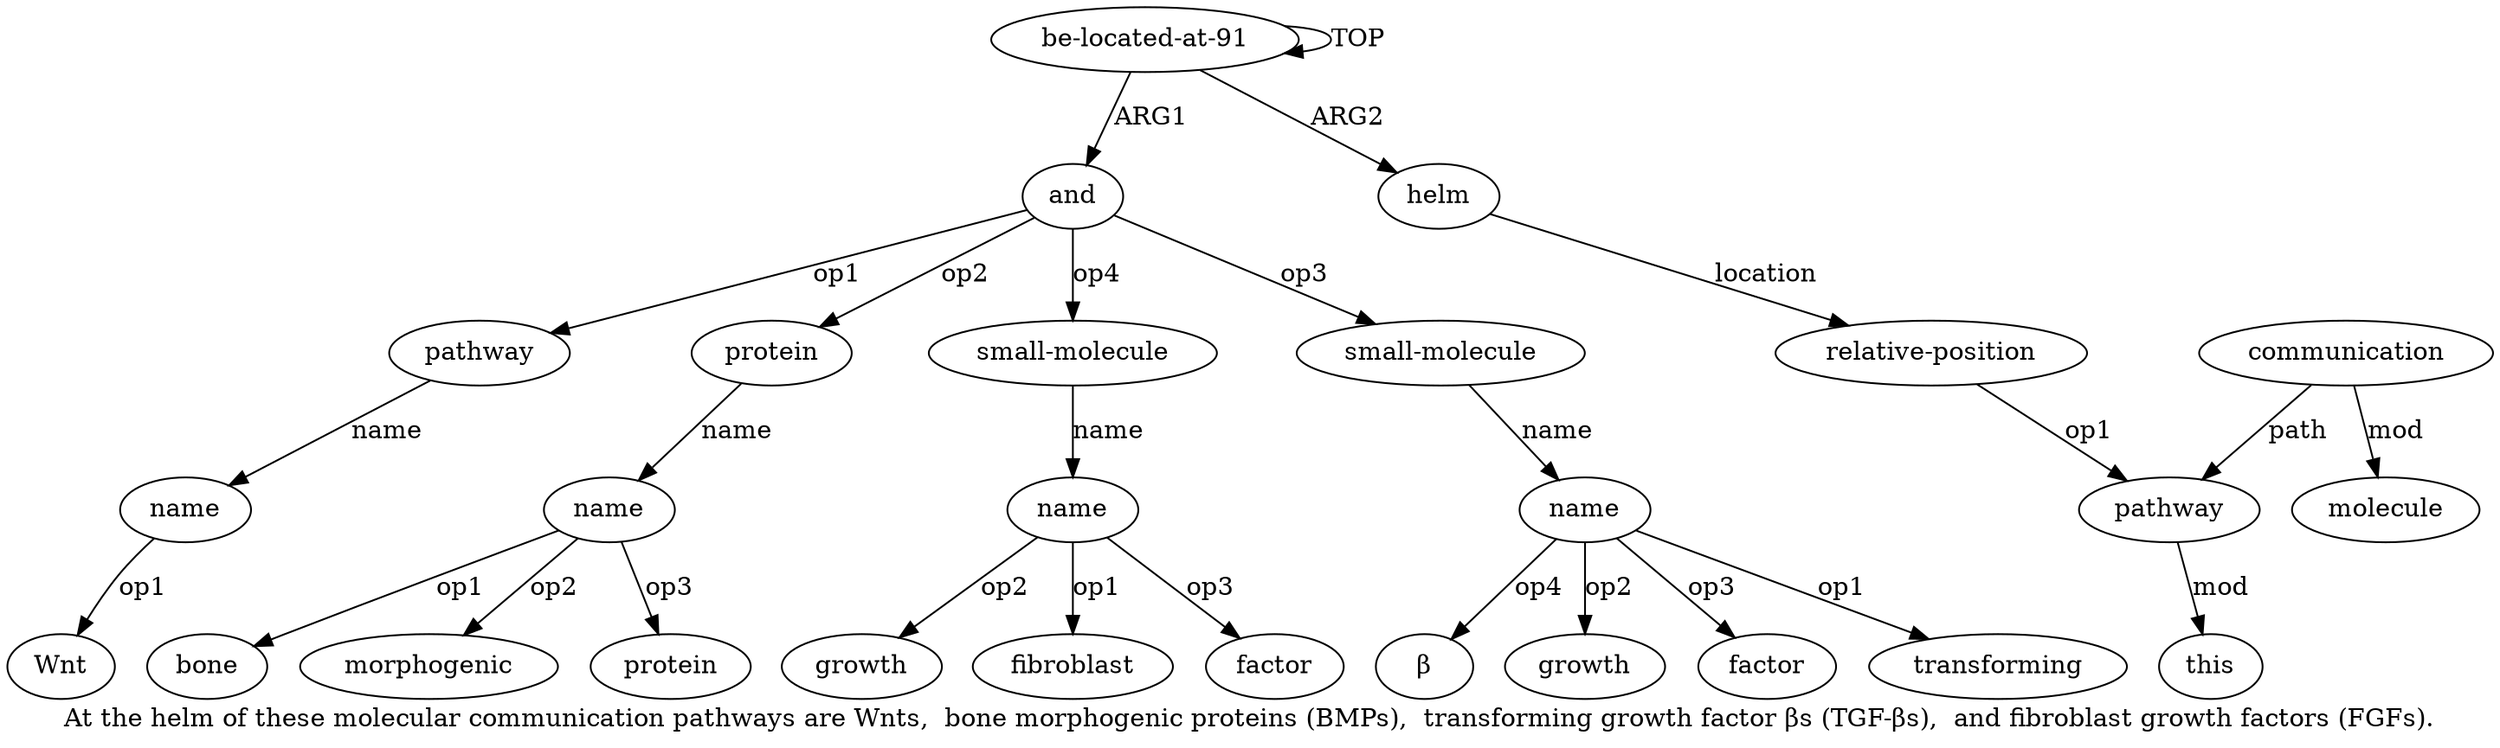 digraph  {
	graph [label="At the helm of these molecular communication pathways are Wnts,  bone morphogenic proteins (BMPs),  transforming growth factor βs (\
TGF-βs),  and fibroblast growth factors (FGFs)."];
	node [label="\N"];
	a6	 [color=black,
		gold_ind=6,
		gold_label="small-molecule",
		label="small-molecule",
		test_ind=6,
		test_label="small-molecule"];
	a7	 [color=black,
		gold_ind=7,
		gold_label=name,
		label=name,
		test_ind=7,
		test_label=name];
	a6 -> a7 [key=0,
	color=black,
	gold_label=name,
	label=name,
	test_label=name];
"a5 protein" [color=black,
	gold_ind=-1,
	gold_label=protein,
	label=protein,
	test_ind=-1,
	test_label=protein];
"a7 β" [color=black,
	gold_ind=-1,
	gold_label=β,
	label=β,
	test_ind=-1,
	test_label=β];
"a3 Wnt" [color=black,
	gold_ind=-1,
	gold_label=Wnt,
	label=Wnt,
	test_ind=-1,
	test_label=Wnt];
"a9 factor" [color=black,
	gold_ind=-1,
	gold_label=factor,
	label=factor,
	test_ind=-1,
	test_label=factor];
"a7 growth" [color=black,
	gold_ind=-1,
	gold_label=growth,
	label=growth,
	test_ind=-1,
	test_label=growth];
"a7 factor" [color=black,
	gold_ind=-1,
	gold_label=factor,
	label=factor,
	test_ind=-1,
	test_label=factor];
"a5 bone" [color=black,
	gold_ind=-1,
	gold_label=bone,
	label=bone,
	test_ind=-1,
	test_label=bone];
a15 [color=black,
	gold_ind=15,
	gold_label=molecule,
	label=molecule,
	test_ind=15,
	test_label=molecule];
a14 [color=black,
	gold_ind=14,
	gold_label=communication,
	label=communication,
	test_ind=14,
	test_label=communication];
a14 -> a15 [key=0,
color=black,
gold_label=mod,
label=mod,
test_label=mod];
a12 [color=black,
gold_ind=12,
gold_label=pathway,
label=pathway,
test_ind=12,
test_label=pathway];
a14 -> a12 [key=0,
color=black,
gold_label=path,
label=path,
test_label=path];
a11 [color=black,
gold_ind=11,
gold_label="relative-position",
label="relative-position",
test_ind=11,
test_label="relative-position"];
a11 -> a12 [key=0,
color=black,
gold_label=op1,
label=op1,
test_label=op1];
a10 [color=black,
gold_ind=10,
gold_label=helm,
label=helm,
test_ind=10,
test_label=helm];
a10 -> a11 [key=0,
color=black,
gold_label=location,
label=location,
test_label=location];
a13 [color=black,
gold_ind=13,
gold_label=this,
label=this,
test_ind=13,
test_label=this];
a12 -> a13 [key=0,
color=black,
gold_label=mod,
label=mod,
test_label=mod];
a1 [color=black,
gold_ind=1,
gold_label=and,
label=and,
test_ind=1,
test_label=and];
a1 -> a6 [key=0,
color=black,
gold_label=op3,
label=op3,
test_label=op3];
a2 [color=black,
gold_ind=2,
gold_label=pathway,
label=pathway,
test_ind=2,
test_label=pathway];
a1 -> a2 [key=0,
color=black,
gold_label=op1,
label=op1,
test_label=op1];
a4 [color=black,
gold_ind=4,
gold_label=protein,
label=protein,
test_ind=4,
test_label=protein];
a1 -> a4 [key=0,
color=black,
gold_label=op2,
label=op2,
test_label=op2];
a8 [color=black,
gold_ind=8,
gold_label="small-molecule",
label="small-molecule",
test_ind=8,
test_label="small-molecule"];
a1 -> a8 [key=0,
color=black,
gold_label=op4,
label=op4,
test_label=op4];
a0 [color=black,
gold_ind=0,
gold_label="be-located-at-91",
label="be-located-at-91",
test_ind=0,
test_label="be-located-at-91"];
a0 -> a10 [key=0,
color=black,
gold_label=ARG2,
label=ARG2,
test_label=ARG2];
a0 -> a1 [key=0,
color=black,
gold_label=ARG1,
label=ARG1,
test_label=ARG1];
a0 -> a0 [key=0,
color=black,
gold_label=TOP,
label=TOP,
test_label=TOP];
a3 [color=black,
gold_ind=3,
gold_label=name,
label=name,
test_ind=3,
test_label=name];
a3 -> "a3 Wnt" [key=0,
color=black,
gold_label=op1,
label=op1,
test_label=op1];
a2 -> a3 [key=0,
color=black,
gold_label=name,
label=name,
test_label=name];
a5 [color=black,
gold_ind=5,
gold_label=name,
label=name,
test_ind=5,
test_label=name];
a5 -> "a5 protein" [key=0,
color=black,
gold_label=op3,
label=op3,
test_label=op3];
a5 -> "a5 bone" [key=0,
color=black,
gold_label=op1,
label=op1,
test_label=op1];
"a5 morphogenic" [color=black,
gold_ind=-1,
gold_label=morphogenic,
label=morphogenic,
test_ind=-1,
test_label=morphogenic];
a5 -> "a5 morphogenic" [key=0,
color=black,
gold_label=op2,
label=op2,
test_label=op2];
a4 -> a5 [key=0,
color=black,
gold_label=name,
label=name,
test_label=name];
a7 -> "a7 β" [key=0,
color=black,
gold_label=op4,
label=op4,
test_label=op4];
a7 -> "a7 growth" [key=0,
color=black,
gold_label=op2,
label=op2,
test_label=op2];
a7 -> "a7 factor" [key=0,
color=black,
gold_label=op3,
label=op3,
test_label=op3];
"a7 transforming" [color=black,
gold_ind=-1,
gold_label=transforming,
label=transforming,
test_ind=-1,
test_label=transforming];
a7 -> "a7 transforming" [key=0,
color=black,
gold_label=op1,
label=op1,
test_label=op1];
a9 [color=black,
gold_ind=9,
gold_label=name,
label=name,
test_ind=9,
test_label=name];
a9 -> "a9 factor" [key=0,
color=black,
gold_label=op3,
label=op3,
test_label=op3];
"a9 growth" [color=black,
gold_ind=-1,
gold_label=growth,
label=growth,
test_ind=-1,
test_label=growth];
a9 -> "a9 growth" [key=0,
color=black,
gold_label=op2,
label=op2,
test_label=op2];
"a9 fibroblast" [color=black,
gold_ind=-1,
gold_label=fibroblast,
label=fibroblast,
test_ind=-1,
test_label=fibroblast];
a9 -> "a9 fibroblast" [key=0,
color=black,
gold_label=op1,
label=op1,
test_label=op1];
a8 -> a9 [key=0,
color=black,
gold_label=name,
label=name,
test_label=name];
}
